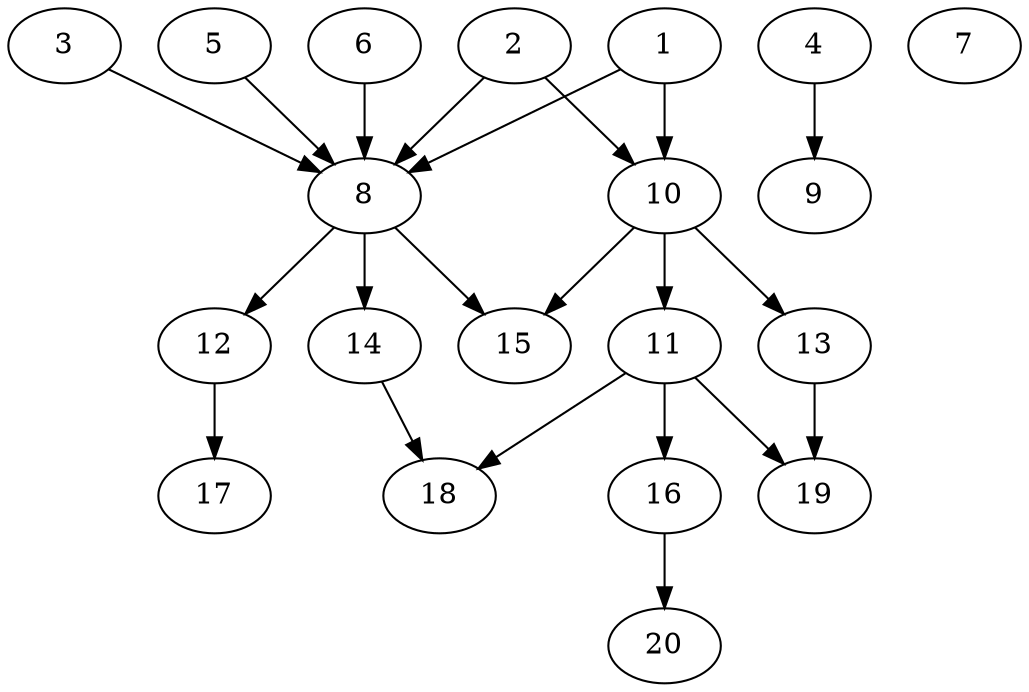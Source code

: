 // DAG automatically generated by daggen at Tue Jul 23 14:23:30 2019
// ./daggen --dot -n 20 --ccr 0.5 --fat 0.6 --regular 0.5 --density 0.6 --mindata 5242880 --maxdata 52428800 
digraph G {
  1 [size="49188864", alpha="0.13", expect_size="24594432"] 
  1 -> 8 [size ="24594432"]
  1 -> 10 [size ="24594432"]
  2 [size="85551104", alpha="0.09", expect_size="42775552"] 
  2 -> 8 [size ="42775552"]
  2 -> 10 [size ="42775552"]
  3 [size="41916416", alpha="0.00", expect_size="20958208"] 
  3 -> 8 [size ="20958208"]
  4 [size="91860992", alpha="0.03", expect_size="45930496"] 
  4 -> 9 [size ="45930496"]
  5 [size="37281792", alpha="0.17", expect_size="18640896"] 
  5 -> 8 [size ="18640896"]
  6 [size="98938880", alpha="0.11", expect_size="49469440"] 
  6 -> 8 [size ="49469440"]
  7 [size="47484928", alpha="0.03", expect_size="23742464"] 
  8 [size="77404160", alpha="0.15", expect_size="38702080"] 
  8 -> 12 [size ="38702080"]
  8 -> 14 [size ="38702080"]
  8 -> 15 [size ="38702080"]
  9 [size="73865216", alpha="0.10", expect_size="36932608"] 
  10 [size="75583488", alpha="0.17", expect_size="37791744"] 
  10 -> 11 [size ="37791744"]
  10 -> 13 [size ="37791744"]
  10 -> 15 [size ="37791744"]
  11 [size="31621120", alpha="0.18", expect_size="15810560"] 
  11 -> 16 [size ="15810560"]
  11 -> 18 [size ="15810560"]
  11 -> 19 [size ="15810560"]
  12 [size="94126080", alpha="0.18", expect_size="47063040"] 
  12 -> 17 [size ="47063040"]
  13 [size="40140800", alpha="0.15", expect_size="20070400"] 
  13 -> 19 [size ="20070400"]
  14 [size="41877504", alpha="0.03", expect_size="20938752"] 
  14 -> 18 [size ="20938752"]
  15 [size="55541760", alpha="0.12", expect_size="27770880"] 
  16 [size="39483392", alpha="0.10", expect_size="19741696"] 
  16 -> 20 [size ="19741696"]
  17 [size="91320320", alpha="0.02", expect_size="45660160"] 
  18 [size="104237056", alpha="0.07", expect_size="52118528"] 
  19 [size="80728064", alpha="0.13", expect_size="40364032"] 
  20 [size="35616768", alpha="0.06", expect_size="17808384"] 
}
